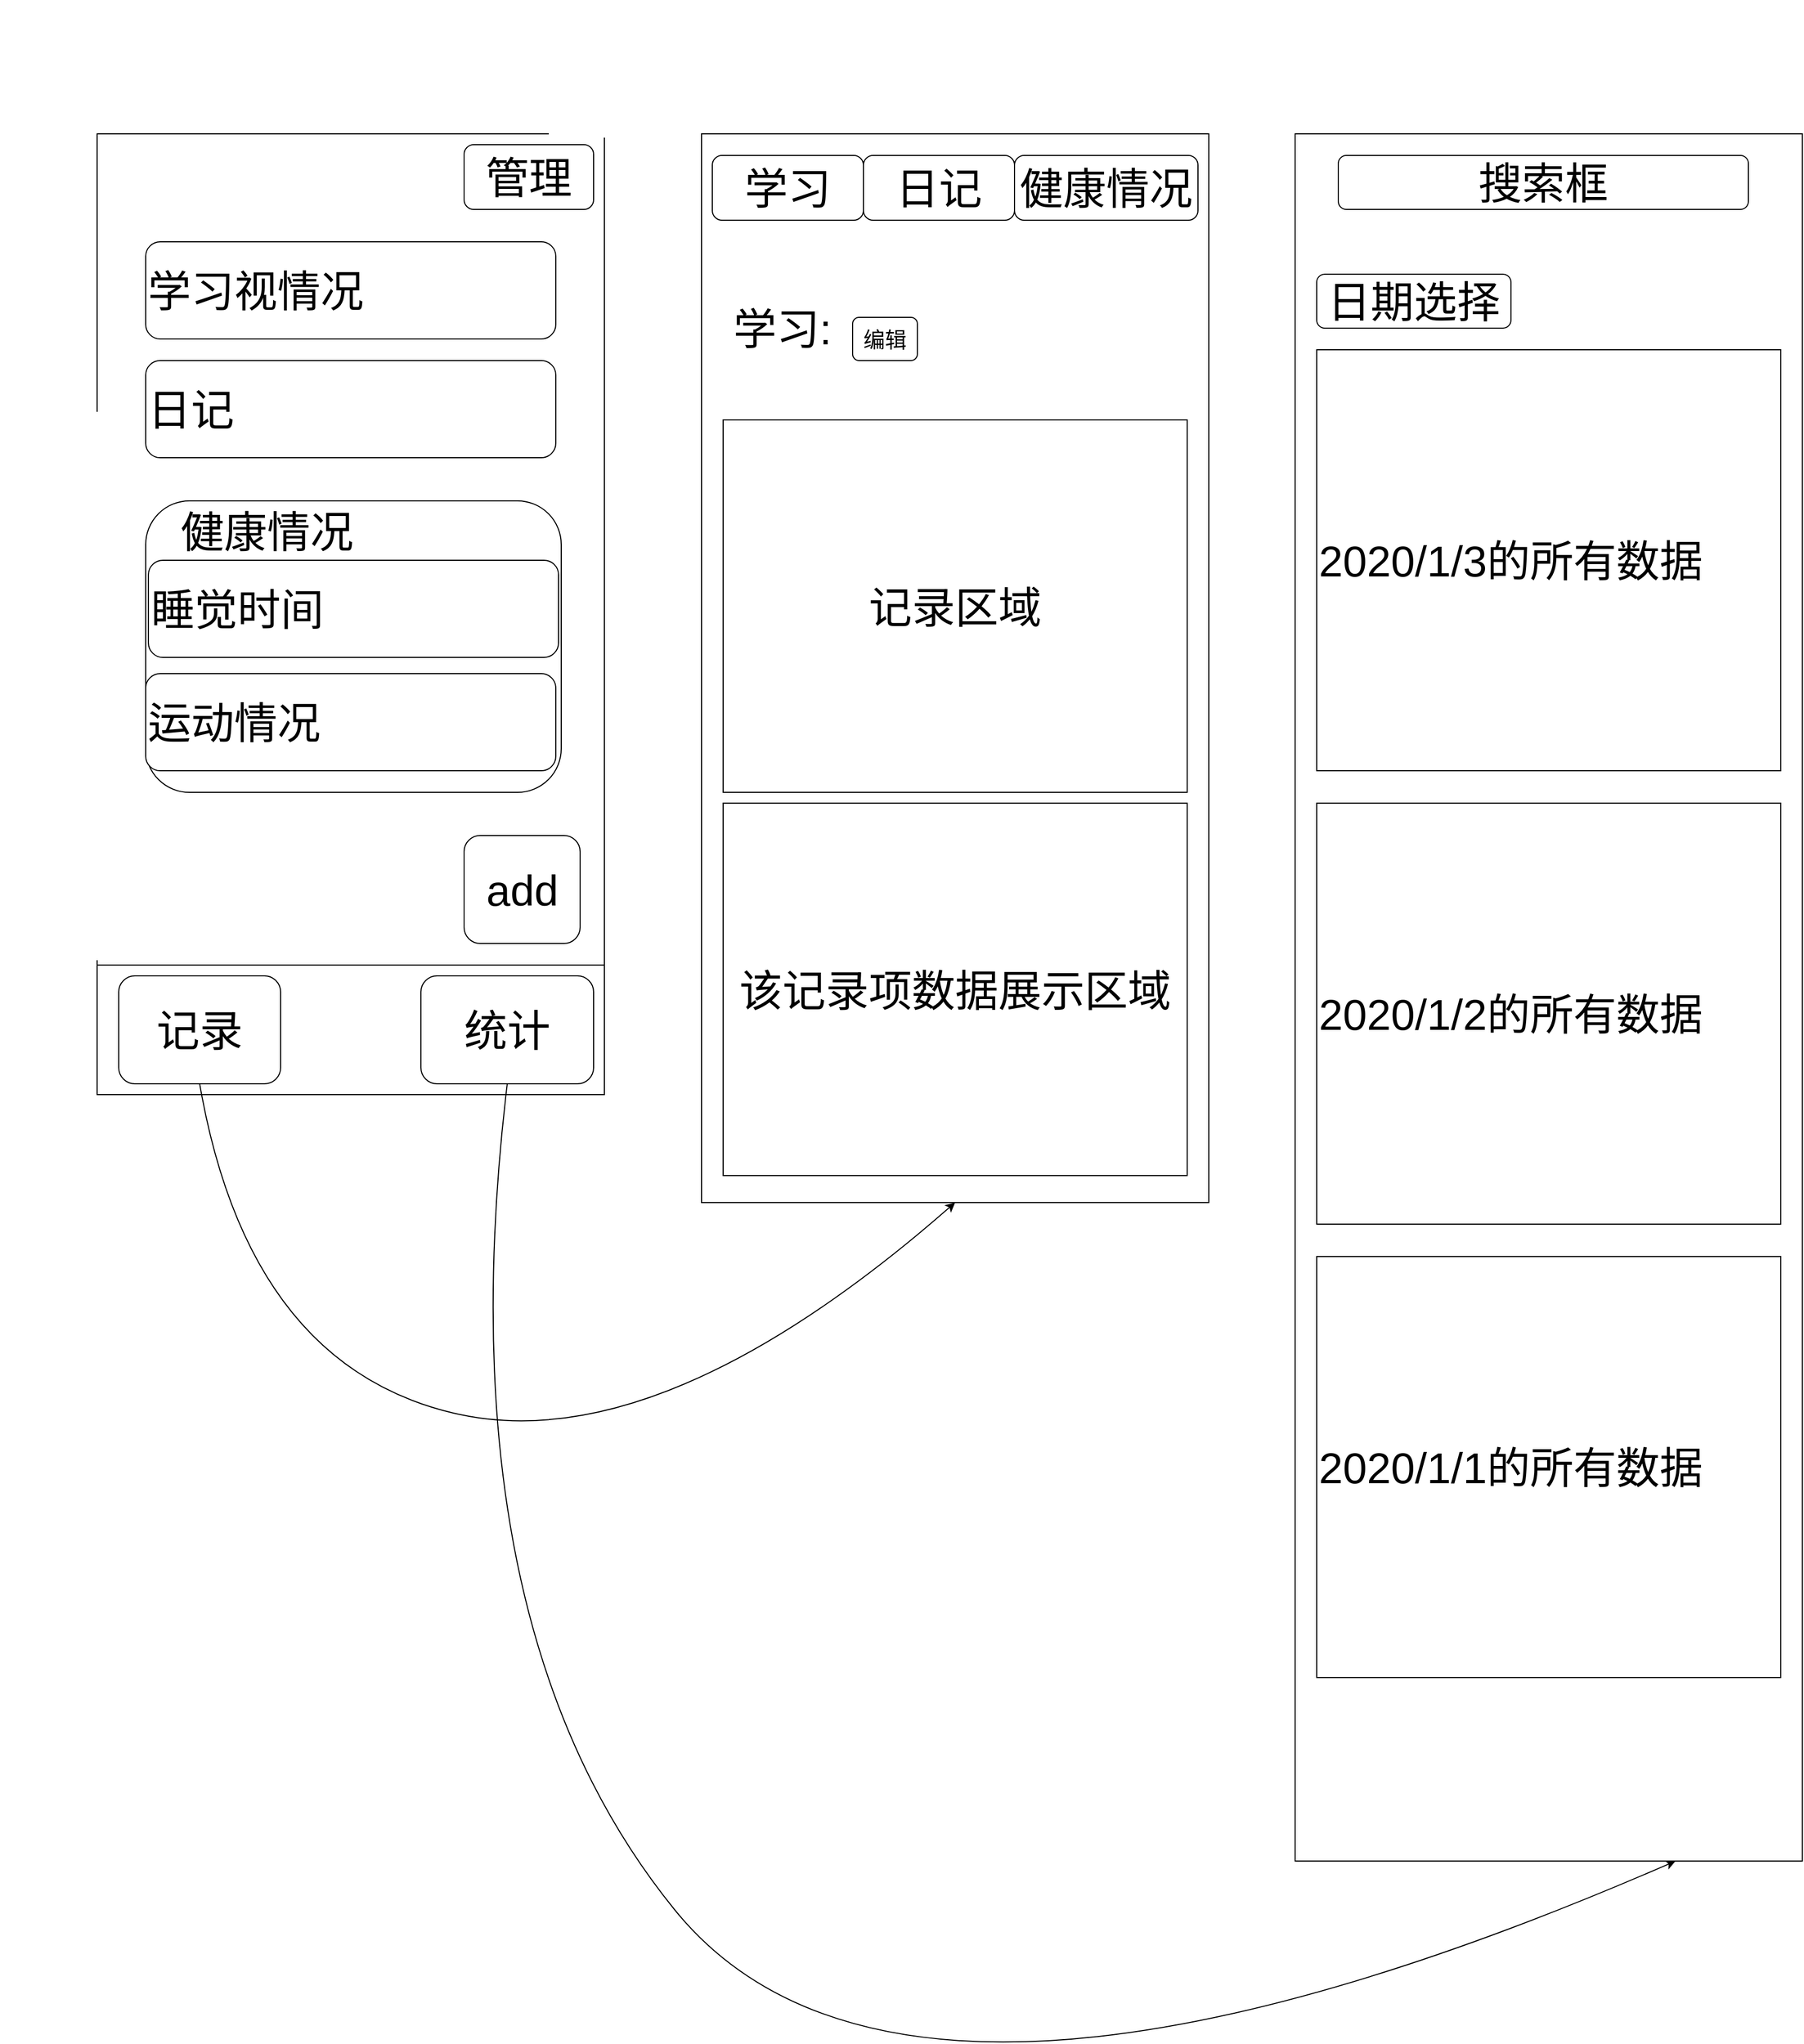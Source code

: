 <mxfile version="13.9.9" type="device"><diagram id="P3tqhZ7sRDCfZfDCo4sA" name="第 1 页"><mxGraphModel dx="5827" dy="4402" grid="1" gridSize="10" guides="1" tooltips="1" connect="1" arrows="1" fold="1" page="1" pageScale="1" pageWidth="827" pageHeight="1169" math="0" shadow="0"><root><mxCell id="0"/><mxCell id="1" parent="0"/><mxCell id="5fOar5MFAY6XUjDjo-OP-1" value="" style="rounded=0;whiteSpace=wrap;html=1;" vertex="1" parent="1"><mxGeometry x="40" y="30" width="470" height="770" as="geometry"/></mxCell><mxCell id="5fOar5MFAY6XUjDjo-OP-2" value="&lt;span style=&quot;font-size: 40px&quot;&gt;学习视情况&lt;/span&gt;" style="rounded=1;whiteSpace=wrap;html=1;align=left;" vertex="1" parent="1"><mxGeometry x="85" y="130" width="380" height="90" as="geometry"/></mxCell><mxCell id="5fOar5MFAY6XUjDjo-OP-11" value="" style="rounded=1;whiteSpace=wrap;html=1;fontSize=40;" vertex="1" parent="1"><mxGeometry x="85" y="370" width="385" height="270" as="geometry"/></mxCell><mxCell id="5fOar5MFAY6XUjDjo-OP-12" value="健康情况" style="text;html=1;strokeColor=none;fillColor=none;align=center;verticalAlign=middle;whiteSpace=wrap;rounded=0;fontSize=40;" vertex="1" parent="1"><mxGeometry x="85" y="370" width="225" height="55" as="geometry"/></mxCell><mxCell id="5fOar5MFAY6XUjDjo-OP-13" value="睡觉时间" style="rounded=1;whiteSpace=wrap;html=1;fontSize=40;align=left;" vertex="1" parent="1"><mxGeometry x="87.5" y="425" width="380" height="90" as="geometry"/></mxCell><mxCell id="5fOar5MFAY6XUjDjo-OP-15" value="运动情况" style="rounded=1;whiteSpace=wrap;html=1;align=left;fontSize=40;" vertex="1" parent="1"><mxGeometry x="85" y="530" width="380" height="90" as="geometry"/></mxCell><mxCell id="5fOar5MFAY6XUjDjo-OP-17" value="add" style="rounded=1;whiteSpace=wrap;html=1;fontSize=40;" vertex="1" parent="1"><mxGeometry x="380" y="680" width="107.5" height="100" as="geometry"/></mxCell><mxCell id="5fOar5MFAY6XUjDjo-OP-19" value="管理" style="rounded=1;whiteSpace=wrap;html=1;fontSize=40;" vertex="1" parent="1"><mxGeometry x="380" y="40" width="120" height="60" as="geometry"/></mxCell><mxCell id="5fOar5MFAY6XUjDjo-OP-20" value="&lt;span style=&quot;font-size: 40px&quot;&gt;日记&lt;/span&gt;" style="rounded=1;whiteSpace=wrap;html=1;align=left;" vertex="1" parent="1"><mxGeometry x="85" y="240" width="380" height="90" as="geometry"/></mxCell><mxCell id="5fOar5MFAY6XUjDjo-OP-21" value="" style="rounded=0;whiteSpace=wrap;html=1;" vertex="1" parent="1"><mxGeometry x="600" y="30" width="470" height="990" as="geometry"/></mxCell><mxCell id="5fOar5MFAY6XUjDjo-OP-22" value="学习" style="rounded=1;whiteSpace=wrap;html=1;fontSize=40;align=center;" vertex="1" parent="1"><mxGeometry x="610" y="50" width="140" height="60" as="geometry"/></mxCell><mxCell id="5fOar5MFAY6XUjDjo-OP-23" value="日记" style="rounded=1;whiteSpace=wrap;html=1;fontSize=40;align=center;" vertex="1" parent="1"><mxGeometry x="750" y="50" width="140" height="60" as="geometry"/></mxCell><mxCell id="5fOar5MFAY6XUjDjo-OP-24" value="健康情况" style="rounded=1;whiteSpace=wrap;html=1;fontSize=40;align=center;" vertex="1" parent="1"><mxGeometry x="890" y="50" width="170" height="60" as="geometry"/></mxCell><mxCell id="5fOar5MFAY6XUjDjo-OP-26" value="记录区域" style="rounded=0;whiteSpace=wrap;html=1;fontSize=40;align=center;" vertex="1" parent="1"><mxGeometry x="620" y="295" width="430" height="345" as="geometry"/></mxCell><mxCell id="5fOar5MFAY6XUjDjo-OP-27" value="该记录项数据展示区域" style="rounded=0;whiteSpace=wrap;html=1;fontSize=40;align=center;" vertex="1" parent="1"><mxGeometry x="620" y="650" width="430" height="345" as="geometry"/></mxCell><mxCell id="5fOar5MFAY6XUjDjo-OP-28" value="" style="rounded=0;whiteSpace=wrap;html=1;fontSize=40;align=center;" vertex="1" parent="1"><mxGeometry x="40" y="800" width="470" height="120" as="geometry"/></mxCell><mxCell id="5fOar5MFAY6XUjDjo-OP-29" value="记录" style="rounded=1;whiteSpace=wrap;html=1;fontSize=40;" vertex="1" parent="1"><mxGeometry x="60" y="810" width="150" height="100" as="geometry"/></mxCell><mxCell id="5fOar5MFAY6XUjDjo-OP-30" value="统计" style="rounded=1;whiteSpace=wrap;html=1;fontSize=40;" vertex="1" parent="1"><mxGeometry x="340" y="810" width="160" height="100" as="geometry"/></mxCell><mxCell id="5fOar5MFAY6XUjDjo-OP-31" value="" style="rounded=0;whiteSpace=wrap;html=1;" vertex="1" parent="1"><mxGeometry x="1150" y="30" width="470" height="1600" as="geometry"/></mxCell><mxCell id="5fOar5MFAY6XUjDjo-OP-32" value="搜索框" style="rounded=1;whiteSpace=wrap;html=1;fontSize=40;align=center;" vertex="1" parent="1"><mxGeometry x="1190" y="50" width="380" height="50" as="geometry"/></mxCell><mxCell id="5fOar5MFAY6XUjDjo-OP-33" value="2020/1/3的所有数据" style="rounded=0;whiteSpace=wrap;html=1;fontSize=40;align=left;" vertex="1" parent="1"><mxGeometry x="1170" y="230" width="430" height="390" as="geometry"/></mxCell><mxCell id="5fOar5MFAY6XUjDjo-OP-34" value="2020/1/2的所有数据" style="rounded=0;whiteSpace=wrap;html=1;fontSize=40;align=left;" vertex="1" parent="1"><mxGeometry x="1170" y="650" width="430" height="390" as="geometry"/></mxCell><mxCell id="5fOar5MFAY6XUjDjo-OP-35" value="2020/1/1的所有数据" style="rounded=0;whiteSpace=wrap;html=1;fontSize=40;align=left;" vertex="1" parent="1"><mxGeometry x="1170" y="1070" width="430" height="390" as="geometry"/></mxCell><mxCell id="5fOar5MFAY6XUjDjo-OP-36" value="日期选择" style="rounded=1;whiteSpace=wrap;html=1;fontSize=40;align=center;" vertex="1" parent="1"><mxGeometry x="1170" y="160" width="180" height="50" as="geometry"/></mxCell><mxCell id="5fOar5MFAY6XUjDjo-OP-38" value="&amp;nbsp;" style="text;html=1;strokeColor=none;fillColor=none;align=center;verticalAlign=middle;whiteSpace=wrap;rounded=0;fontSize=40;" vertex="1" parent="1"><mxGeometry x="-50" y="-80" width="40" height="20" as="geometry"/></mxCell><mxCell id="5fOar5MFAY6XUjDjo-OP-41" value="学习:" style="text;html=1;strokeColor=none;fillColor=none;align=center;verticalAlign=middle;whiteSpace=wrap;rounded=0;fontSize=40;" vertex="1" parent="1"><mxGeometry x="620" y="170" width="110" height="80" as="geometry"/></mxCell><mxCell id="5fOar5MFAY6XUjDjo-OP-42" value="编辑" style="rounded=1;whiteSpace=wrap;html=1;fontSize=20;align=center;" vertex="1" parent="1"><mxGeometry x="740" y="200" width="60" height="40" as="geometry"/></mxCell><mxCell id="5fOar5MFAY6XUjDjo-OP-43" value="" style="curved=1;endArrow=classic;html=1;fontSize=20;exitX=0.5;exitY=1;exitDx=0;exitDy=0;entryX=0.5;entryY=1;entryDx=0;entryDy=0;" edge="1" parent="1" source="5fOar5MFAY6XUjDjo-OP-29" target="5fOar5MFAY6XUjDjo-OP-21"><mxGeometry width="50" height="50" relative="1" as="geometry"><mxPoint x="120" y="1050" as="sourcePoint"/><mxPoint x="430" y="1160" as="targetPoint"/><Array as="points"><mxPoint x="180" y="1170"/><mxPoint x="560" y="1260"/></Array></mxGeometry></mxCell><mxCell id="5fOar5MFAY6XUjDjo-OP-44" value="" style="curved=1;endArrow=classic;html=1;fontSize=20;exitX=0.5;exitY=1;exitDx=0;exitDy=0;entryX=0.75;entryY=1;entryDx=0;entryDy=0;" edge="1" parent="1" source="5fOar5MFAY6XUjDjo-OP-30" target="5fOar5MFAY6XUjDjo-OP-31"><mxGeometry width="50" height="50" relative="1" as="geometry"><mxPoint x="145" y="920" as="sourcePoint"/><mxPoint x="1010" y="1280" as="targetPoint"/><Array as="points"><mxPoint x="360" y="1410"/><mxPoint x="790" y="1940"/></Array></mxGeometry></mxCell></root></mxGraphModel></diagram></mxfile>